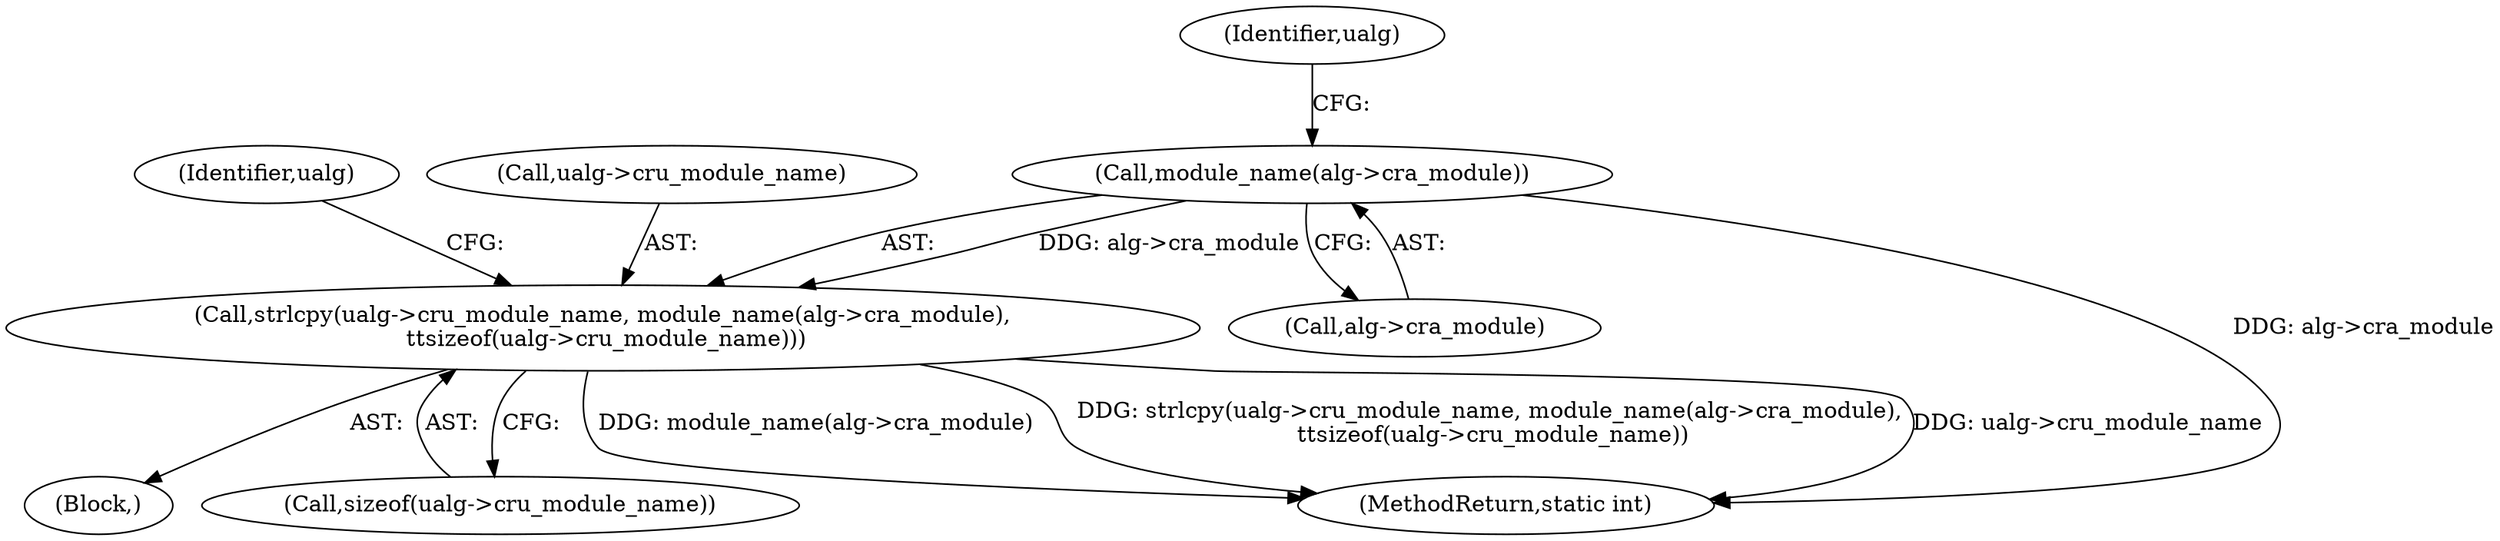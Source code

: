 digraph "0_linux_f43f39958beb206b53292801e216d9b8a660f087_4@pointer" {
"1000127" [label="(Call,strlcpy(ualg->cru_module_name, module_name(alg->cra_module),\n \t\tsizeof(ualg->cru_module_name)))"];
"1000131" [label="(Call,module_name(alg->cra_module))"];
"1000127" [label="(Call,strlcpy(ualg->cru_module_name, module_name(alg->cra_module),\n \t\tsizeof(ualg->cru_module_name)))"];
"1000135" [label="(Call,sizeof(ualg->cru_module_name))"];
"1000141" [label="(Identifier,ualg)"];
"1000104" [label="(Block,)"];
"1000128" [label="(Call,ualg->cru_module_name)"];
"1000268" [label="(MethodReturn,static int)"];
"1000132" [label="(Call,alg->cra_module)"];
"1000131" [label="(Call,module_name(alg->cra_module))"];
"1000137" [label="(Identifier,ualg)"];
"1000127" -> "1000104"  [label="AST: "];
"1000127" -> "1000135"  [label="CFG: "];
"1000128" -> "1000127"  [label="AST: "];
"1000131" -> "1000127"  [label="AST: "];
"1000135" -> "1000127"  [label="AST: "];
"1000141" -> "1000127"  [label="CFG: "];
"1000127" -> "1000268"  [label="DDG: strlcpy(ualg->cru_module_name, module_name(alg->cra_module),\n \t\tsizeof(ualg->cru_module_name))"];
"1000127" -> "1000268"  [label="DDG: ualg->cru_module_name"];
"1000127" -> "1000268"  [label="DDG: module_name(alg->cra_module)"];
"1000131" -> "1000127"  [label="DDG: alg->cra_module"];
"1000131" -> "1000132"  [label="CFG: "];
"1000132" -> "1000131"  [label="AST: "];
"1000137" -> "1000131"  [label="CFG: "];
"1000131" -> "1000268"  [label="DDG: alg->cra_module"];
}
